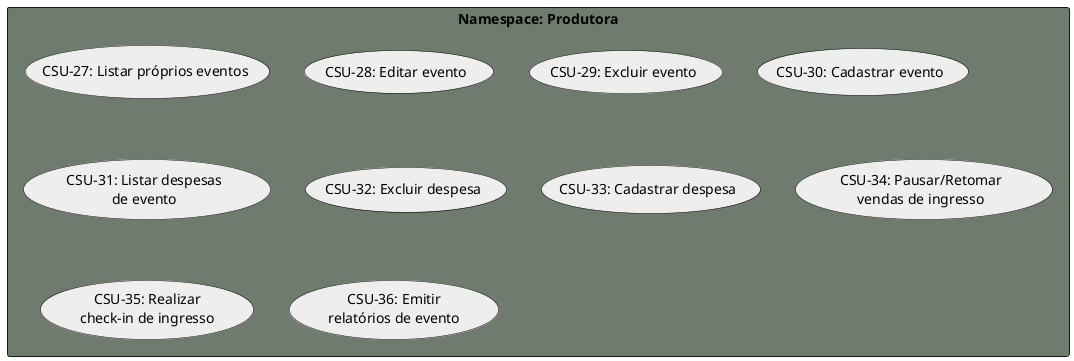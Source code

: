 @startuml Produtora

rectangle "Namespace: Produtora" #6F7B6F {
  usecase (CSU-27: Listar próprios eventos) #EEE;line:000
  usecase (CSU-28: Editar evento) #EEE;line:000
  usecase (CSU-29: Excluir evento) #EEE;line:000
  usecase (CSU-30: Cadastrar evento) #EEE;line:000
  usecase (CSU-31: Listar despesas\nde evento) #EEE;line:000
  usecase (CSU-32: Excluir despesa) #EEE;line:000
  usecase (CSU-33: Cadastrar despesa) #EEE;line:000
  usecase (CSU-34: Pausar/Retomar\nvendas de ingresso) #EEE;line:000
  usecase (CSU-35: Realizar\ncheck-in de ingresso) #EEE;line:000
  usecase (CSU-36: Emitir\nrelatórios de evento) #EEE;line:000
}

@enduml